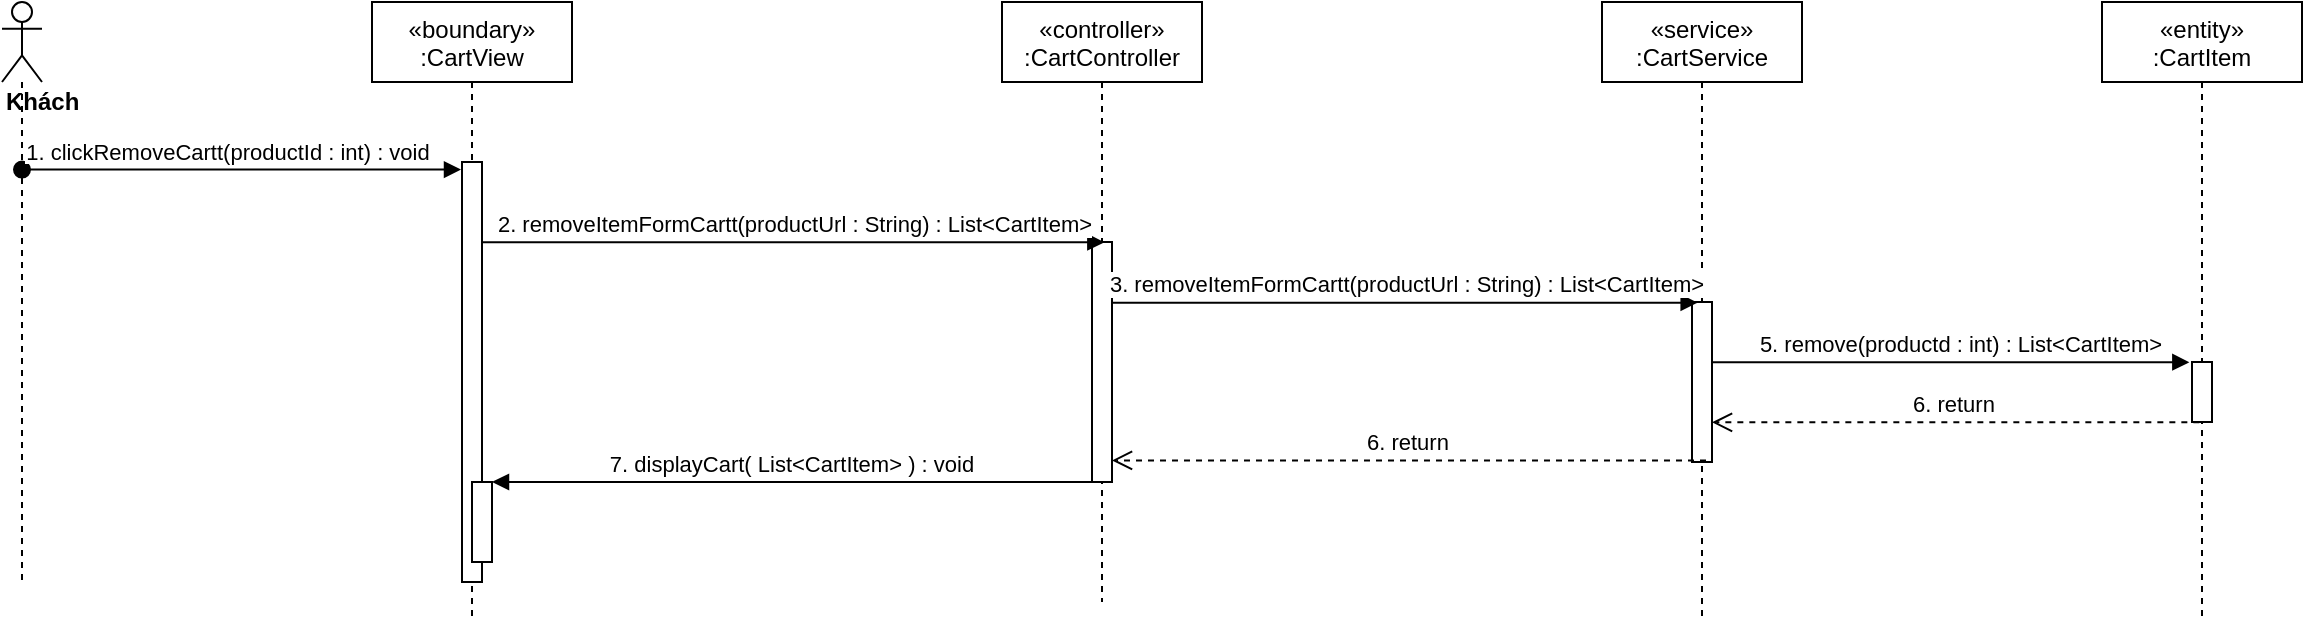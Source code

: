 <mxfile version="14.6.11" type="device"><diagram id="kgpKYQtTHZ0yAKxKKP6v" name="Page-1"><mxGraphModel dx="1108" dy="425" grid="1" gridSize="10" guides="1" tooltips="1" connect="1" arrows="1" fold="1" page="1" pageScale="1" pageWidth="850" pageHeight="1100" math="0" shadow="0"><root><mxCell id="0"/><mxCell id="1" parent="0"/><mxCell id="FxthT6LduehRm32MDbdv-1" value="«boundary»&#10;:CartView" style="shape=umlLifeline;perimeter=lifelinePerimeter;container=1;collapsible=0;recursiveResize=0;rounded=0;shadow=0;strokeWidth=1;" vertex="1" parent="1"><mxGeometry x="325" y="80" width="100" height="310" as="geometry"/></mxCell><mxCell id="FxthT6LduehRm32MDbdv-2" value="" style="points=[];perimeter=orthogonalPerimeter;rounded=0;shadow=0;strokeWidth=1;" vertex="1" parent="FxthT6LduehRm32MDbdv-1"><mxGeometry x="45" y="80" width="10" height="210" as="geometry"/></mxCell><mxCell id="FxthT6LduehRm32MDbdv-3" value="" style="html=1;points=[];perimeter=orthogonalPerimeter;" vertex="1" parent="FxthT6LduehRm32MDbdv-1"><mxGeometry x="50" y="240" width="10" height="40" as="geometry"/></mxCell><mxCell id="FxthT6LduehRm32MDbdv-4" value="«controller»&#10;:CartController" style="shape=umlLifeline;perimeter=lifelinePerimeter;container=1;collapsible=0;recursiveResize=0;rounded=0;shadow=0;strokeWidth=1;" vertex="1" parent="1"><mxGeometry x="640" y="80" width="100" height="300" as="geometry"/></mxCell><mxCell id="FxthT6LduehRm32MDbdv-5" value="" style="points=[];perimeter=orthogonalPerimeter;rounded=0;shadow=0;strokeWidth=1;" vertex="1" parent="FxthT6LduehRm32MDbdv-4"><mxGeometry x="45" y="120" width="10" height="120" as="geometry"/></mxCell><mxCell id="FxthT6LduehRm32MDbdv-6" value="&lt;div&gt;&lt;b&gt;Khách&lt;/b&gt;&lt;/div&gt;" style="shape=umlLifeline;participant=umlActor;perimeter=lifelinePerimeter;whiteSpace=wrap;html=1;container=1;collapsible=0;recursiveResize=0;verticalAlign=top;spacingTop=36;outlineConnect=0;align=left;" vertex="1" parent="1"><mxGeometry x="140" y="80" width="20" height="290" as="geometry"/></mxCell><mxCell id="FxthT6LduehRm32MDbdv-7" value="1. clickRemoveCartt(productId : int) : void" style="verticalAlign=bottom;startArrow=oval;endArrow=block;startSize=8;shadow=0;strokeWidth=1;entryX=-0.05;entryY=0.018;entryDx=0;entryDy=0;entryPerimeter=0;" edge="1" parent="1" source="FxthT6LduehRm32MDbdv-6" target="FxthT6LduehRm32MDbdv-2"><mxGeometry x="-0.06" relative="1" as="geometry"><mxPoint x="100" y="170" as="sourcePoint"/><mxPoint as="offset"/></mxGeometry></mxCell><mxCell id="FxthT6LduehRm32MDbdv-8" value="«service»&#10;:CartService" style="shape=umlLifeline;perimeter=lifelinePerimeter;container=1;collapsible=0;recursiveResize=0;rounded=0;shadow=0;strokeWidth=1;" vertex="1" parent="1"><mxGeometry x="940" y="80" width="100" height="310" as="geometry"/></mxCell><mxCell id="FxthT6LduehRm32MDbdv-9" value="" style="points=[];perimeter=orthogonalPerimeter;rounded=0;shadow=0;strokeWidth=1;" vertex="1" parent="FxthT6LduehRm32MDbdv-8"><mxGeometry x="45" y="150" width="10" height="80" as="geometry"/></mxCell><mxCell id="FxthT6LduehRm32MDbdv-10" value="2. removeItemFormCartt(productUrl : String) : List&amp;lt;CartItem&amp;gt;" style="html=1;verticalAlign=bottom;endArrow=block;entryX=0.617;entryY=0.001;entryDx=0;entryDy=0;entryPerimeter=0;" edge="1" parent="1" source="FxthT6LduehRm32MDbdv-2" target="FxthT6LduehRm32MDbdv-5"><mxGeometry width="80" relative="1" as="geometry"><mxPoint x="320" y="248" as="sourcePoint"/><mxPoint x="500" y="210" as="targetPoint"/></mxGeometry></mxCell><mxCell id="FxthT6LduehRm32MDbdv-11" value="3. removeItemFormCartt(productUrl : String) : List&amp;lt;CartItem&amp;gt;" style="html=1;verticalAlign=bottom;endArrow=block;entryX=0.283;entryY=0.004;entryDx=0;entryDy=0;entryPerimeter=0;" edge="1" parent="1" source="FxthT6LduehRm32MDbdv-5" target="FxthT6LduehRm32MDbdv-9"><mxGeometry width="80" relative="1" as="geometry"><mxPoint x="670" y="210" as="sourcePoint"/><mxPoint x="760" y="280" as="targetPoint"/></mxGeometry></mxCell><mxCell id="FxthT6LduehRm32MDbdv-12" value="«entity»&#10;:CartItem" style="shape=umlLifeline;perimeter=lifelinePerimeter;container=1;collapsible=0;recursiveResize=0;rounded=0;shadow=0;strokeWidth=1;" vertex="1" parent="1"><mxGeometry x="1190" y="80" width="100" height="310" as="geometry"/></mxCell><mxCell id="FxthT6LduehRm32MDbdv-13" value="" style="points=[];perimeter=orthogonalPerimeter;rounded=0;shadow=0;strokeWidth=1;" vertex="1" parent="FxthT6LduehRm32MDbdv-12"><mxGeometry x="45" y="180" width="10" height="30" as="geometry"/></mxCell><mxCell id="FxthT6LduehRm32MDbdv-14" value="5. remove(productd : int) : List&amp;lt;CartItem&amp;gt;" style="html=1;verticalAlign=bottom;endArrow=block;entryX=-0.133;entryY=0.004;entryDx=0;entryDy=0;entryPerimeter=0;" edge="1" parent="1" source="FxthT6LduehRm32MDbdv-9" target="FxthT6LduehRm32MDbdv-13"><mxGeometry x="0.041" width="80" relative="1" as="geometry"><mxPoint x="980" y="290" as="sourcePoint"/><mxPoint x="1000" y="190" as="targetPoint"/><mxPoint as="offset"/></mxGeometry></mxCell><mxCell id="FxthT6LduehRm32MDbdv-15" value="6. return&amp;nbsp;" style="html=1;verticalAlign=bottom;endArrow=open;dashed=1;endSize=8;exitX=0.367;exitY=1.006;exitDx=0;exitDy=0;exitPerimeter=0;" edge="1" parent="1" source="FxthT6LduehRm32MDbdv-13" target="FxthT6LduehRm32MDbdv-9"><mxGeometry relative="1" as="geometry"><mxPoint x="1000" y="360" as="sourcePoint"/><mxPoint x="1020" y="290" as="targetPoint"/></mxGeometry></mxCell><mxCell id="FxthT6LduehRm32MDbdv-16" value="6. return&amp;nbsp;" style="html=1;verticalAlign=bottom;endArrow=open;dashed=1;endSize=8;exitX=0.7;exitY=0.99;exitDx=0;exitDy=0;exitPerimeter=0;" edge="1" parent="1" source="FxthT6LduehRm32MDbdv-9" target="FxthT6LduehRm32MDbdv-5"><mxGeometry relative="1" as="geometry"><mxPoint x="870" y="370" as="sourcePoint"/><mxPoint x="650" y="370" as="targetPoint"/></mxGeometry></mxCell><mxCell id="FxthT6LduehRm32MDbdv-17" value="7. displayCart( List&lt;CartItem&gt; ) : void" style="verticalAlign=bottom;endArrow=block;shadow=0;strokeWidth=1;" edge="1" parent="1" source="FxthT6LduehRm32MDbdv-5" target="FxthT6LduehRm32MDbdv-3"><mxGeometry relative="1" as="geometry"><mxPoint x="565" y="370" as="sourcePoint"/><mxPoint x="350" y="401" as="targetPoint"/></mxGeometry></mxCell></root></mxGraphModel></diagram></mxfile>